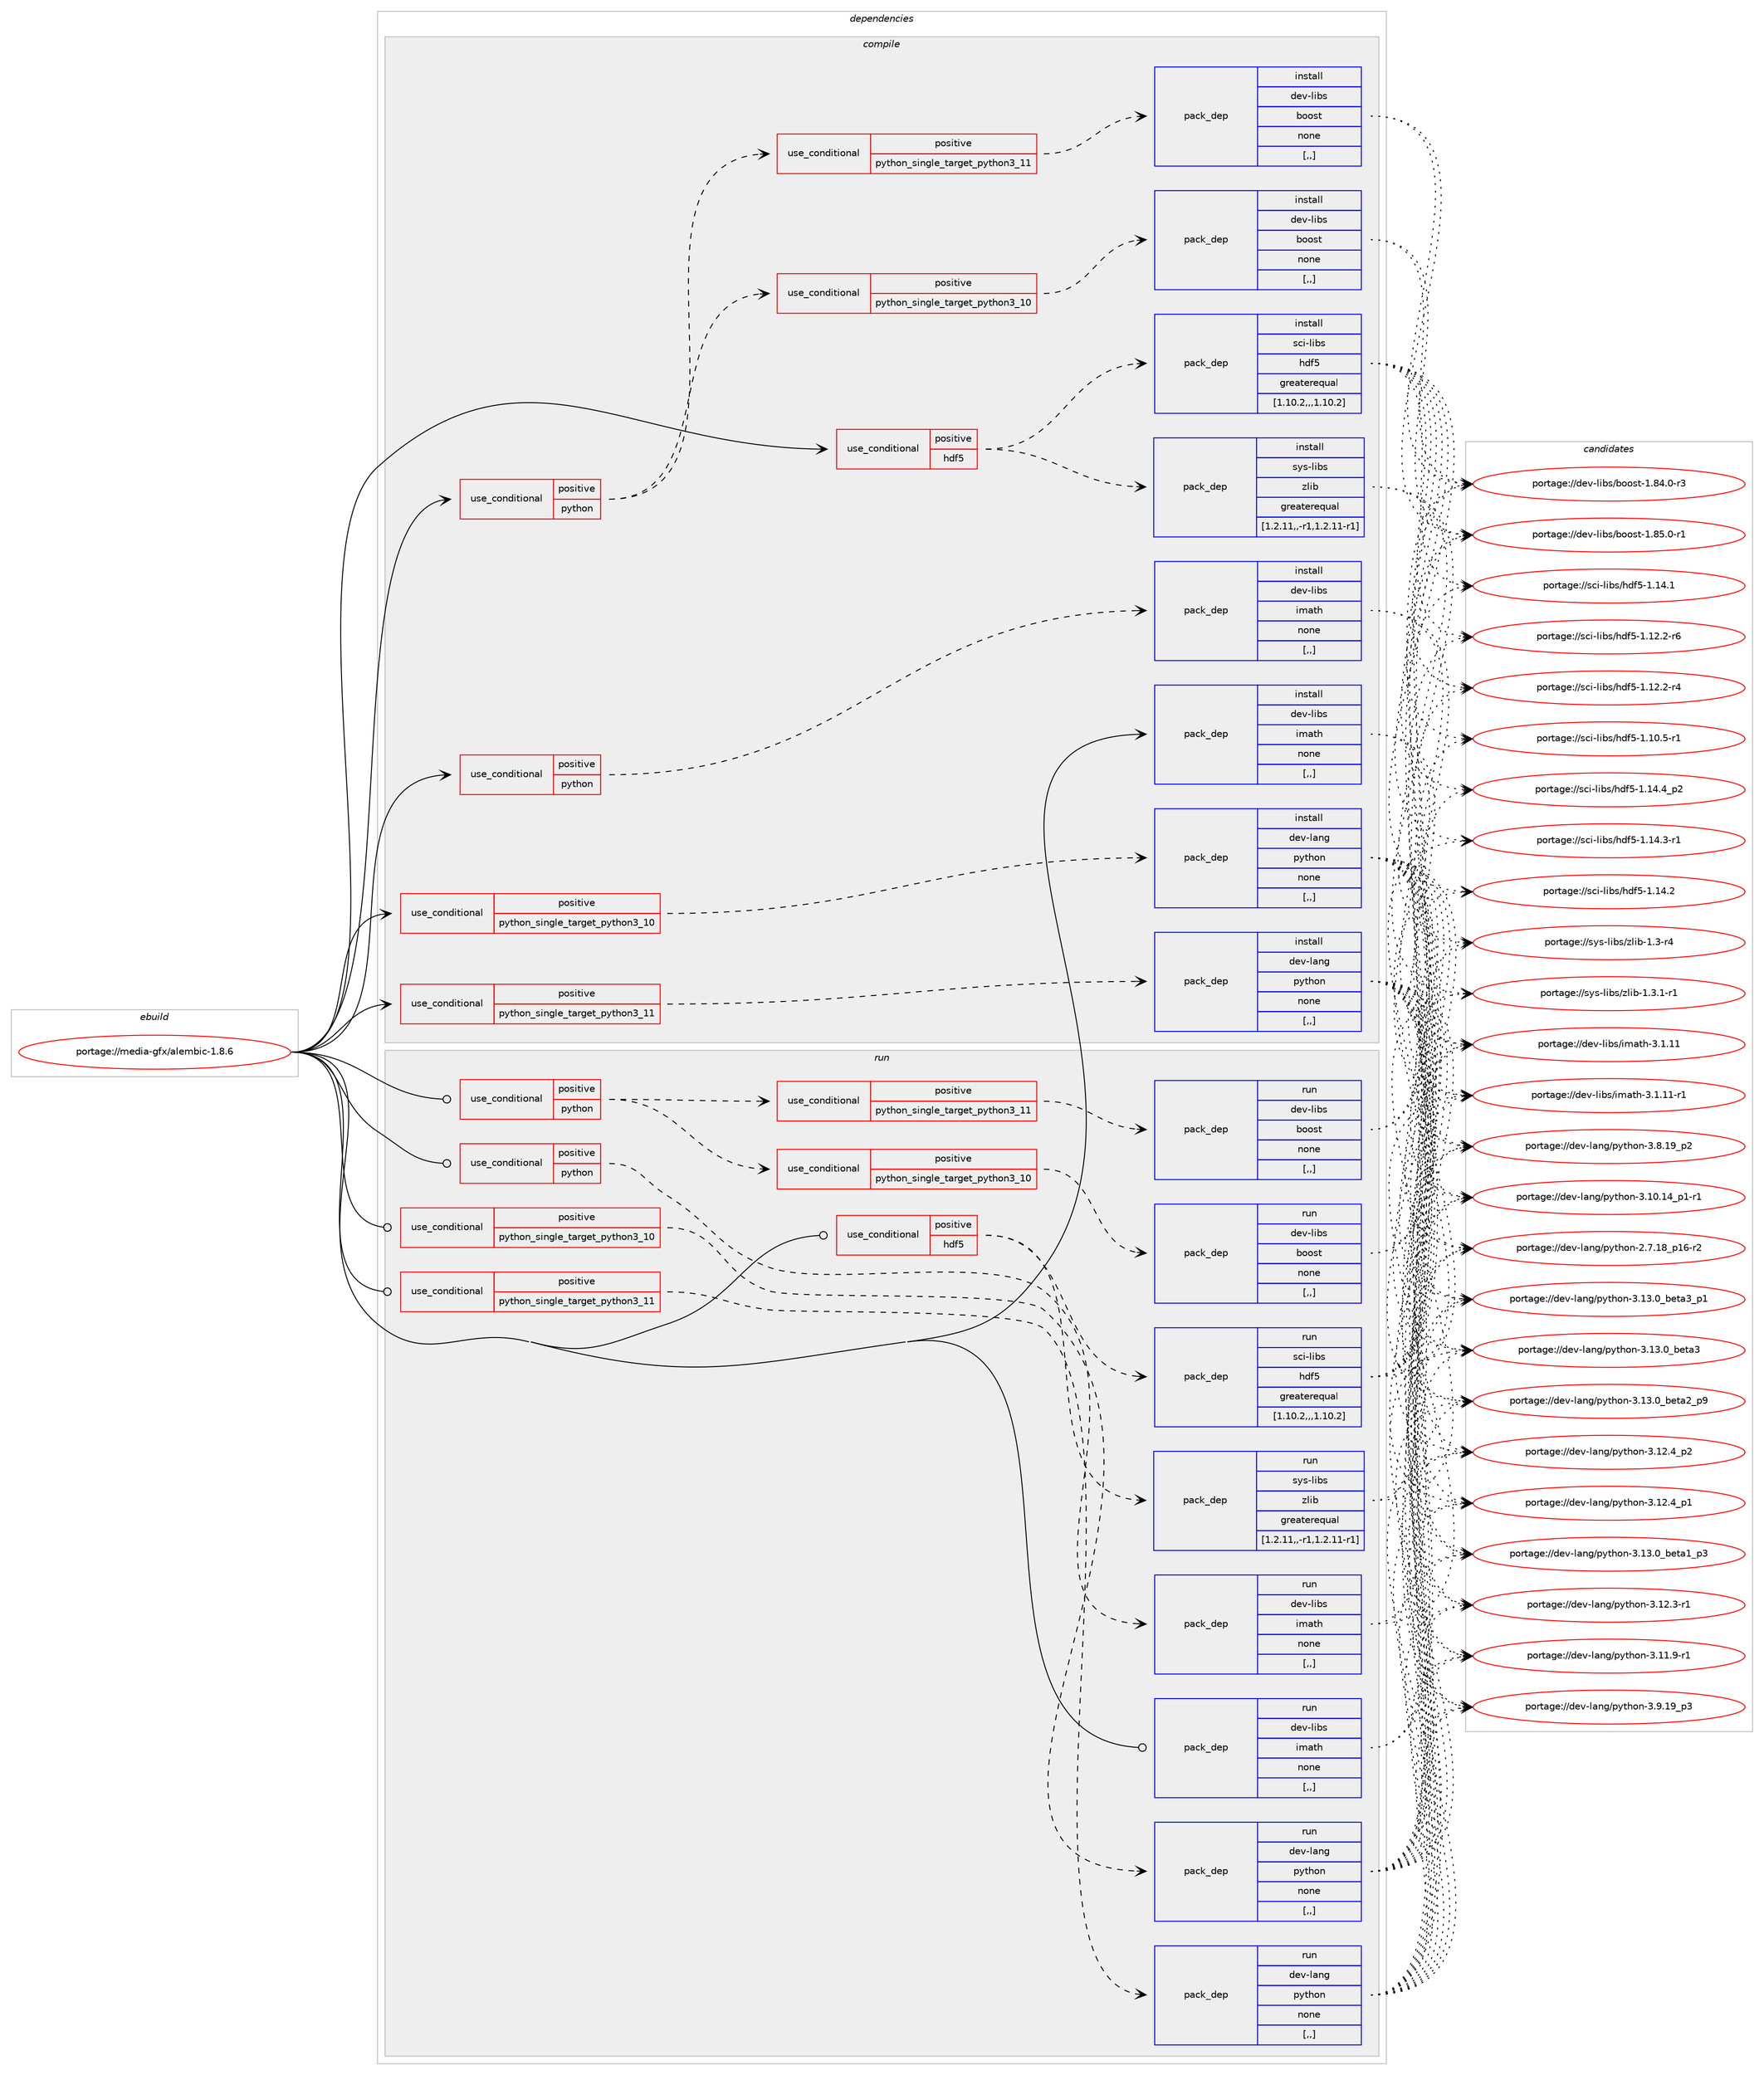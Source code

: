 digraph prolog {

# *************
# Graph options
# *************

newrank=true;
concentrate=true;
compound=true;
graph [rankdir=LR,fontname=Helvetica,fontsize=10,ranksep=1.5];#, ranksep=2.5, nodesep=0.2];
edge  [arrowhead=vee];
node  [fontname=Helvetica,fontsize=10];

# **********
# The ebuild
# **********

subgraph cluster_leftcol {
color=gray;
label=<<i>ebuild</i>>;
id [label="portage://media-gfx/alembic-1.8.6", color=red, width=4, href="../media-gfx/alembic-1.8.6.svg"];
}

# ****************
# The dependencies
# ****************

subgraph cluster_midcol {
color=gray;
label=<<i>dependencies</i>>;
subgraph cluster_compile {
fillcolor="#eeeeee";
style=filled;
label=<<i>compile</i>>;
subgraph cond71010 {
dependency282903 [label=<<TABLE BORDER="0" CELLBORDER="1" CELLSPACING="0" CELLPADDING="4"><TR><TD ROWSPAN="3" CELLPADDING="10">use_conditional</TD></TR><TR><TD>positive</TD></TR><TR><TD>hdf5</TD></TR></TABLE>>, shape=none, color=red];
subgraph pack209554 {
dependency282904 [label=<<TABLE BORDER="0" CELLBORDER="1" CELLSPACING="0" CELLPADDING="4" WIDTH="220"><TR><TD ROWSPAN="6" CELLPADDING="30">pack_dep</TD></TR><TR><TD WIDTH="110">install</TD></TR><TR><TD>sci-libs</TD></TR><TR><TD>hdf5</TD></TR><TR><TD>greaterequal</TD></TR><TR><TD>[1.10.2,,,1.10.2]</TD></TR></TABLE>>, shape=none, color=blue];
}
dependency282903:e -> dependency282904:w [weight=20,style="dashed",arrowhead="vee"];
subgraph pack209555 {
dependency282905 [label=<<TABLE BORDER="0" CELLBORDER="1" CELLSPACING="0" CELLPADDING="4" WIDTH="220"><TR><TD ROWSPAN="6" CELLPADDING="30">pack_dep</TD></TR><TR><TD WIDTH="110">install</TD></TR><TR><TD>sys-libs</TD></TR><TR><TD>zlib</TD></TR><TR><TD>greaterequal</TD></TR><TR><TD>[1.2.11,,-r1,1.2.11-r1]</TD></TR></TABLE>>, shape=none, color=blue];
}
dependency282903:e -> dependency282905:w [weight=20,style="dashed",arrowhead="vee"];
}
id:e -> dependency282903:w [weight=20,style="solid",arrowhead="vee"];
subgraph cond71011 {
dependency282906 [label=<<TABLE BORDER="0" CELLBORDER="1" CELLSPACING="0" CELLPADDING="4"><TR><TD ROWSPAN="3" CELLPADDING="10">use_conditional</TD></TR><TR><TD>positive</TD></TR><TR><TD>python</TD></TR></TABLE>>, shape=none, color=red];
subgraph cond71012 {
dependency282907 [label=<<TABLE BORDER="0" CELLBORDER="1" CELLSPACING="0" CELLPADDING="4"><TR><TD ROWSPAN="3" CELLPADDING="10">use_conditional</TD></TR><TR><TD>positive</TD></TR><TR><TD>python_single_target_python3_10</TD></TR></TABLE>>, shape=none, color=red];
subgraph pack209556 {
dependency282908 [label=<<TABLE BORDER="0" CELLBORDER="1" CELLSPACING="0" CELLPADDING="4" WIDTH="220"><TR><TD ROWSPAN="6" CELLPADDING="30">pack_dep</TD></TR><TR><TD WIDTH="110">install</TD></TR><TR><TD>dev-libs</TD></TR><TR><TD>boost</TD></TR><TR><TD>none</TD></TR><TR><TD>[,,]</TD></TR></TABLE>>, shape=none, color=blue];
}
dependency282907:e -> dependency282908:w [weight=20,style="dashed",arrowhead="vee"];
}
dependency282906:e -> dependency282907:w [weight=20,style="dashed",arrowhead="vee"];
subgraph cond71013 {
dependency282909 [label=<<TABLE BORDER="0" CELLBORDER="1" CELLSPACING="0" CELLPADDING="4"><TR><TD ROWSPAN="3" CELLPADDING="10">use_conditional</TD></TR><TR><TD>positive</TD></TR><TR><TD>python_single_target_python3_11</TD></TR></TABLE>>, shape=none, color=red];
subgraph pack209557 {
dependency282910 [label=<<TABLE BORDER="0" CELLBORDER="1" CELLSPACING="0" CELLPADDING="4" WIDTH="220"><TR><TD ROWSPAN="6" CELLPADDING="30">pack_dep</TD></TR><TR><TD WIDTH="110">install</TD></TR><TR><TD>dev-libs</TD></TR><TR><TD>boost</TD></TR><TR><TD>none</TD></TR><TR><TD>[,,]</TD></TR></TABLE>>, shape=none, color=blue];
}
dependency282909:e -> dependency282910:w [weight=20,style="dashed",arrowhead="vee"];
}
dependency282906:e -> dependency282909:w [weight=20,style="dashed",arrowhead="vee"];
}
id:e -> dependency282906:w [weight=20,style="solid",arrowhead="vee"];
subgraph cond71014 {
dependency282911 [label=<<TABLE BORDER="0" CELLBORDER="1" CELLSPACING="0" CELLPADDING="4"><TR><TD ROWSPAN="3" CELLPADDING="10">use_conditional</TD></TR><TR><TD>positive</TD></TR><TR><TD>python</TD></TR></TABLE>>, shape=none, color=red];
subgraph pack209558 {
dependency282912 [label=<<TABLE BORDER="0" CELLBORDER="1" CELLSPACING="0" CELLPADDING="4" WIDTH="220"><TR><TD ROWSPAN="6" CELLPADDING="30">pack_dep</TD></TR><TR><TD WIDTH="110">install</TD></TR><TR><TD>dev-libs</TD></TR><TR><TD>imath</TD></TR><TR><TD>none</TD></TR><TR><TD>[,,]</TD></TR></TABLE>>, shape=none, color=blue];
}
dependency282911:e -> dependency282912:w [weight=20,style="dashed",arrowhead="vee"];
}
id:e -> dependency282911:w [weight=20,style="solid",arrowhead="vee"];
subgraph cond71015 {
dependency282913 [label=<<TABLE BORDER="0" CELLBORDER="1" CELLSPACING="0" CELLPADDING="4"><TR><TD ROWSPAN="3" CELLPADDING="10">use_conditional</TD></TR><TR><TD>positive</TD></TR><TR><TD>python_single_target_python3_10</TD></TR></TABLE>>, shape=none, color=red];
subgraph pack209559 {
dependency282914 [label=<<TABLE BORDER="0" CELLBORDER="1" CELLSPACING="0" CELLPADDING="4" WIDTH="220"><TR><TD ROWSPAN="6" CELLPADDING="30">pack_dep</TD></TR><TR><TD WIDTH="110">install</TD></TR><TR><TD>dev-lang</TD></TR><TR><TD>python</TD></TR><TR><TD>none</TD></TR><TR><TD>[,,]</TD></TR></TABLE>>, shape=none, color=blue];
}
dependency282913:e -> dependency282914:w [weight=20,style="dashed",arrowhead="vee"];
}
id:e -> dependency282913:w [weight=20,style="solid",arrowhead="vee"];
subgraph cond71016 {
dependency282915 [label=<<TABLE BORDER="0" CELLBORDER="1" CELLSPACING="0" CELLPADDING="4"><TR><TD ROWSPAN="3" CELLPADDING="10">use_conditional</TD></TR><TR><TD>positive</TD></TR><TR><TD>python_single_target_python3_11</TD></TR></TABLE>>, shape=none, color=red];
subgraph pack209560 {
dependency282916 [label=<<TABLE BORDER="0" CELLBORDER="1" CELLSPACING="0" CELLPADDING="4" WIDTH="220"><TR><TD ROWSPAN="6" CELLPADDING="30">pack_dep</TD></TR><TR><TD WIDTH="110">install</TD></TR><TR><TD>dev-lang</TD></TR><TR><TD>python</TD></TR><TR><TD>none</TD></TR><TR><TD>[,,]</TD></TR></TABLE>>, shape=none, color=blue];
}
dependency282915:e -> dependency282916:w [weight=20,style="dashed",arrowhead="vee"];
}
id:e -> dependency282915:w [weight=20,style="solid",arrowhead="vee"];
subgraph pack209561 {
dependency282917 [label=<<TABLE BORDER="0" CELLBORDER="1" CELLSPACING="0" CELLPADDING="4" WIDTH="220"><TR><TD ROWSPAN="6" CELLPADDING="30">pack_dep</TD></TR><TR><TD WIDTH="110">install</TD></TR><TR><TD>dev-libs</TD></TR><TR><TD>imath</TD></TR><TR><TD>none</TD></TR><TR><TD>[,,]</TD></TR></TABLE>>, shape=none, color=blue];
}
id:e -> dependency282917:w [weight=20,style="solid",arrowhead="vee"];
}
subgraph cluster_compileandrun {
fillcolor="#eeeeee";
style=filled;
label=<<i>compile and run</i>>;
}
subgraph cluster_run {
fillcolor="#eeeeee";
style=filled;
label=<<i>run</i>>;
subgraph cond71017 {
dependency282918 [label=<<TABLE BORDER="0" CELLBORDER="1" CELLSPACING="0" CELLPADDING="4"><TR><TD ROWSPAN="3" CELLPADDING="10">use_conditional</TD></TR><TR><TD>positive</TD></TR><TR><TD>hdf5</TD></TR></TABLE>>, shape=none, color=red];
subgraph pack209562 {
dependency282919 [label=<<TABLE BORDER="0" CELLBORDER="1" CELLSPACING="0" CELLPADDING="4" WIDTH="220"><TR><TD ROWSPAN="6" CELLPADDING="30">pack_dep</TD></TR><TR><TD WIDTH="110">run</TD></TR><TR><TD>sci-libs</TD></TR><TR><TD>hdf5</TD></TR><TR><TD>greaterequal</TD></TR><TR><TD>[1.10.2,,,1.10.2]</TD></TR></TABLE>>, shape=none, color=blue];
}
dependency282918:e -> dependency282919:w [weight=20,style="dashed",arrowhead="vee"];
subgraph pack209563 {
dependency282920 [label=<<TABLE BORDER="0" CELLBORDER="1" CELLSPACING="0" CELLPADDING="4" WIDTH="220"><TR><TD ROWSPAN="6" CELLPADDING="30">pack_dep</TD></TR><TR><TD WIDTH="110">run</TD></TR><TR><TD>sys-libs</TD></TR><TR><TD>zlib</TD></TR><TR><TD>greaterequal</TD></TR><TR><TD>[1.2.11,,-r1,1.2.11-r1]</TD></TR></TABLE>>, shape=none, color=blue];
}
dependency282918:e -> dependency282920:w [weight=20,style="dashed",arrowhead="vee"];
}
id:e -> dependency282918:w [weight=20,style="solid",arrowhead="odot"];
subgraph cond71018 {
dependency282921 [label=<<TABLE BORDER="0" CELLBORDER="1" CELLSPACING="0" CELLPADDING="4"><TR><TD ROWSPAN="3" CELLPADDING="10">use_conditional</TD></TR><TR><TD>positive</TD></TR><TR><TD>python</TD></TR></TABLE>>, shape=none, color=red];
subgraph cond71019 {
dependency282922 [label=<<TABLE BORDER="0" CELLBORDER="1" CELLSPACING="0" CELLPADDING="4"><TR><TD ROWSPAN="3" CELLPADDING="10">use_conditional</TD></TR><TR><TD>positive</TD></TR><TR><TD>python_single_target_python3_10</TD></TR></TABLE>>, shape=none, color=red];
subgraph pack209564 {
dependency282923 [label=<<TABLE BORDER="0" CELLBORDER="1" CELLSPACING="0" CELLPADDING="4" WIDTH="220"><TR><TD ROWSPAN="6" CELLPADDING="30">pack_dep</TD></TR><TR><TD WIDTH="110">run</TD></TR><TR><TD>dev-libs</TD></TR><TR><TD>boost</TD></TR><TR><TD>none</TD></TR><TR><TD>[,,]</TD></TR></TABLE>>, shape=none, color=blue];
}
dependency282922:e -> dependency282923:w [weight=20,style="dashed",arrowhead="vee"];
}
dependency282921:e -> dependency282922:w [weight=20,style="dashed",arrowhead="vee"];
subgraph cond71020 {
dependency282924 [label=<<TABLE BORDER="0" CELLBORDER="1" CELLSPACING="0" CELLPADDING="4"><TR><TD ROWSPAN="3" CELLPADDING="10">use_conditional</TD></TR><TR><TD>positive</TD></TR><TR><TD>python_single_target_python3_11</TD></TR></TABLE>>, shape=none, color=red];
subgraph pack209565 {
dependency282925 [label=<<TABLE BORDER="0" CELLBORDER="1" CELLSPACING="0" CELLPADDING="4" WIDTH="220"><TR><TD ROWSPAN="6" CELLPADDING="30">pack_dep</TD></TR><TR><TD WIDTH="110">run</TD></TR><TR><TD>dev-libs</TD></TR><TR><TD>boost</TD></TR><TR><TD>none</TD></TR><TR><TD>[,,]</TD></TR></TABLE>>, shape=none, color=blue];
}
dependency282924:e -> dependency282925:w [weight=20,style="dashed",arrowhead="vee"];
}
dependency282921:e -> dependency282924:w [weight=20,style="dashed",arrowhead="vee"];
}
id:e -> dependency282921:w [weight=20,style="solid",arrowhead="odot"];
subgraph cond71021 {
dependency282926 [label=<<TABLE BORDER="0" CELLBORDER="1" CELLSPACING="0" CELLPADDING="4"><TR><TD ROWSPAN="3" CELLPADDING="10">use_conditional</TD></TR><TR><TD>positive</TD></TR><TR><TD>python</TD></TR></TABLE>>, shape=none, color=red];
subgraph pack209566 {
dependency282927 [label=<<TABLE BORDER="0" CELLBORDER="1" CELLSPACING="0" CELLPADDING="4" WIDTH="220"><TR><TD ROWSPAN="6" CELLPADDING="30">pack_dep</TD></TR><TR><TD WIDTH="110">run</TD></TR><TR><TD>dev-libs</TD></TR><TR><TD>imath</TD></TR><TR><TD>none</TD></TR><TR><TD>[,,]</TD></TR></TABLE>>, shape=none, color=blue];
}
dependency282926:e -> dependency282927:w [weight=20,style="dashed",arrowhead="vee"];
}
id:e -> dependency282926:w [weight=20,style="solid",arrowhead="odot"];
subgraph cond71022 {
dependency282928 [label=<<TABLE BORDER="0" CELLBORDER="1" CELLSPACING="0" CELLPADDING="4"><TR><TD ROWSPAN="3" CELLPADDING="10">use_conditional</TD></TR><TR><TD>positive</TD></TR><TR><TD>python_single_target_python3_10</TD></TR></TABLE>>, shape=none, color=red];
subgraph pack209567 {
dependency282929 [label=<<TABLE BORDER="0" CELLBORDER="1" CELLSPACING="0" CELLPADDING="4" WIDTH="220"><TR><TD ROWSPAN="6" CELLPADDING="30">pack_dep</TD></TR><TR><TD WIDTH="110">run</TD></TR><TR><TD>dev-lang</TD></TR><TR><TD>python</TD></TR><TR><TD>none</TD></TR><TR><TD>[,,]</TD></TR></TABLE>>, shape=none, color=blue];
}
dependency282928:e -> dependency282929:w [weight=20,style="dashed",arrowhead="vee"];
}
id:e -> dependency282928:w [weight=20,style="solid",arrowhead="odot"];
subgraph cond71023 {
dependency282930 [label=<<TABLE BORDER="0" CELLBORDER="1" CELLSPACING="0" CELLPADDING="4"><TR><TD ROWSPAN="3" CELLPADDING="10">use_conditional</TD></TR><TR><TD>positive</TD></TR><TR><TD>python_single_target_python3_11</TD></TR></TABLE>>, shape=none, color=red];
subgraph pack209568 {
dependency282931 [label=<<TABLE BORDER="0" CELLBORDER="1" CELLSPACING="0" CELLPADDING="4" WIDTH="220"><TR><TD ROWSPAN="6" CELLPADDING="30">pack_dep</TD></TR><TR><TD WIDTH="110">run</TD></TR><TR><TD>dev-lang</TD></TR><TR><TD>python</TD></TR><TR><TD>none</TD></TR><TR><TD>[,,]</TD></TR></TABLE>>, shape=none, color=blue];
}
dependency282930:e -> dependency282931:w [weight=20,style="dashed",arrowhead="vee"];
}
id:e -> dependency282930:w [weight=20,style="solid",arrowhead="odot"];
subgraph pack209569 {
dependency282932 [label=<<TABLE BORDER="0" CELLBORDER="1" CELLSPACING="0" CELLPADDING="4" WIDTH="220"><TR><TD ROWSPAN="6" CELLPADDING="30">pack_dep</TD></TR><TR><TD WIDTH="110">run</TD></TR><TR><TD>dev-libs</TD></TR><TR><TD>imath</TD></TR><TR><TD>none</TD></TR><TR><TD>[,,]</TD></TR></TABLE>>, shape=none, color=blue];
}
id:e -> dependency282932:w [weight=20,style="solid",arrowhead="odot"];
}
}

# **************
# The candidates
# **************

subgraph cluster_choices {
rank=same;
color=gray;
label=<<i>candidates</i>>;

subgraph choice209554 {
color=black;
nodesep=1;
choice1159910545108105981154710410010253454946495246529511250 [label="portage://sci-libs/hdf5-1.14.4_p2", color=red, width=4,href="../sci-libs/hdf5-1.14.4_p2.svg"];
choice1159910545108105981154710410010253454946495246514511449 [label="portage://sci-libs/hdf5-1.14.3-r1", color=red, width=4,href="../sci-libs/hdf5-1.14.3-r1.svg"];
choice115991054510810598115471041001025345494649524650 [label="portage://sci-libs/hdf5-1.14.2", color=red, width=4,href="../sci-libs/hdf5-1.14.2.svg"];
choice115991054510810598115471041001025345494649524649 [label="portage://sci-libs/hdf5-1.14.1", color=red, width=4,href="../sci-libs/hdf5-1.14.1.svg"];
choice1159910545108105981154710410010253454946495046504511454 [label="portage://sci-libs/hdf5-1.12.2-r6", color=red, width=4,href="../sci-libs/hdf5-1.12.2-r6.svg"];
choice1159910545108105981154710410010253454946495046504511452 [label="portage://sci-libs/hdf5-1.12.2-r4", color=red, width=4,href="../sci-libs/hdf5-1.12.2-r4.svg"];
choice1159910545108105981154710410010253454946494846534511449 [label="portage://sci-libs/hdf5-1.10.5-r1", color=red, width=4,href="../sci-libs/hdf5-1.10.5-r1.svg"];
dependency282904:e -> choice1159910545108105981154710410010253454946495246529511250:w [style=dotted,weight="100"];
dependency282904:e -> choice1159910545108105981154710410010253454946495246514511449:w [style=dotted,weight="100"];
dependency282904:e -> choice115991054510810598115471041001025345494649524650:w [style=dotted,weight="100"];
dependency282904:e -> choice115991054510810598115471041001025345494649524649:w [style=dotted,weight="100"];
dependency282904:e -> choice1159910545108105981154710410010253454946495046504511454:w [style=dotted,weight="100"];
dependency282904:e -> choice1159910545108105981154710410010253454946495046504511452:w [style=dotted,weight="100"];
dependency282904:e -> choice1159910545108105981154710410010253454946494846534511449:w [style=dotted,weight="100"];
}
subgraph choice209555 {
color=black;
nodesep=1;
choice115121115451081059811547122108105984549465146494511449 [label="portage://sys-libs/zlib-1.3.1-r1", color=red, width=4,href="../sys-libs/zlib-1.3.1-r1.svg"];
choice11512111545108105981154712210810598454946514511452 [label="portage://sys-libs/zlib-1.3-r4", color=red, width=4,href="../sys-libs/zlib-1.3-r4.svg"];
dependency282905:e -> choice115121115451081059811547122108105984549465146494511449:w [style=dotted,weight="100"];
dependency282905:e -> choice11512111545108105981154712210810598454946514511452:w [style=dotted,weight="100"];
}
subgraph choice209556 {
color=black;
nodesep=1;
choice10010111845108105981154798111111115116454946565346484511449 [label="portage://dev-libs/boost-1.85.0-r1", color=red, width=4,href="../dev-libs/boost-1.85.0-r1.svg"];
choice10010111845108105981154798111111115116454946565246484511451 [label="portage://dev-libs/boost-1.84.0-r3", color=red, width=4,href="../dev-libs/boost-1.84.0-r3.svg"];
dependency282908:e -> choice10010111845108105981154798111111115116454946565346484511449:w [style=dotted,weight="100"];
dependency282908:e -> choice10010111845108105981154798111111115116454946565246484511451:w [style=dotted,weight="100"];
}
subgraph choice209557 {
color=black;
nodesep=1;
choice10010111845108105981154798111111115116454946565346484511449 [label="portage://dev-libs/boost-1.85.0-r1", color=red, width=4,href="../dev-libs/boost-1.85.0-r1.svg"];
choice10010111845108105981154798111111115116454946565246484511451 [label="portage://dev-libs/boost-1.84.0-r3", color=red, width=4,href="../dev-libs/boost-1.84.0-r3.svg"];
dependency282910:e -> choice10010111845108105981154798111111115116454946565346484511449:w [style=dotted,weight="100"];
dependency282910:e -> choice10010111845108105981154798111111115116454946565246484511451:w [style=dotted,weight="100"];
}
subgraph choice209558 {
color=black;
nodesep=1;
choice10010111845108105981154710510997116104455146494649494511449 [label="portage://dev-libs/imath-3.1.11-r1", color=red, width=4,href="../dev-libs/imath-3.1.11-r1.svg"];
choice1001011184510810598115471051099711610445514649464949 [label="portage://dev-libs/imath-3.1.11", color=red, width=4,href="../dev-libs/imath-3.1.11.svg"];
dependency282912:e -> choice10010111845108105981154710510997116104455146494649494511449:w [style=dotted,weight="100"];
dependency282912:e -> choice1001011184510810598115471051099711610445514649464949:w [style=dotted,weight="100"];
}
subgraph choice209559 {
color=black;
nodesep=1;
choice10010111845108971101034711212111610411111045514649514648959810111697519511249 [label="portage://dev-lang/python-3.13.0_beta3_p1", color=red, width=4,href="../dev-lang/python-3.13.0_beta3_p1.svg"];
choice1001011184510897110103471121211161041111104551464951464895981011169751 [label="portage://dev-lang/python-3.13.0_beta3", color=red, width=4,href="../dev-lang/python-3.13.0_beta3.svg"];
choice10010111845108971101034711212111610411111045514649514648959810111697509511257 [label="portage://dev-lang/python-3.13.0_beta2_p9", color=red, width=4,href="../dev-lang/python-3.13.0_beta2_p9.svg"];
choice10010111845108971101034711212111610411111045514649514648959810111697499511251 [label="portage://dev-lang/python-3.13.0_beta1_p3", color=red, width=4,href="../dev-lang/python-3.13.0_beta1_p3.svg"];
choice100101118451089711010347112121116104111110455146495046529511250 [label="portage://dev-lang/python-3.12.4_p2", color=red, width=4,href="../dev-lang/python-3.12.4_p2.svg"];
choice100101118451089711010347112121116104111110455146495046529511249 [label="portage://dev-lang/python-3.12.4_p1", color=red, width=4,href="../dev-lang/python-3.12.4_p1.svg"];
choice100101118451089711010347112121116104111110455146495046514511449 [label="portage://dev-lang/python-3.12.3-r1", color=red, width=4,href="../dev-lang/python-3.12.3-r1.svg"];
choice100101118451089711010347112121116104111110455146494946574511449 [label="portage://dev-lang/python-3.11.9-r1", color=red, width=4,href="../dev-lang/python-3.11.9-r1.svg"];
choice100101118451089711010347112121116104111110455146494846495295112494511449 [label="portage://dev-lang/python-3.10.14_p1-r1", color=red, width=4,href="../dev-lang/python-3.10.14_p1-r1.svg"];
choice100101118451089711010347112121116104111110455146574649579511251 [label="portage://dev-lang/python-3.9.19_p3", color=red, width=4,href="../dev-lang/python-3.9.19_p3.svg"];
choice100101118451089711010347112121116104111110455146564649579511250 [label="portage://dev-lang/python-3.8.19_p2", color=red, width=4,href="../dev-lang/python-3.8.19_p2.svg"];
choice100101118451089711010347112121116104111110455046554649569511249544511450 [label="portage://dev-lang/python-2.7.18_p16-r2", color=red, width=4,href="../dev-lang/python-2.7.18_p16-r2.svg"];
dependency282914:e -> choice10010111845108971101034711212111610411111045514649514648959810111697519511249:w [style=dotted,weight="100"];
dependency282914:e -> choice1001011184510897110103471121211161041111104551464951464895981011169751:w [style=dotted,weight="100"];
dependency282914:e -> choice10010111845108971101034711212111610411111045514649514648959810111697509511257:w [style=dotted,weight="100"];
dependency282914:e -> choice10010111845108971101034711212111610411111045514649514648959810111697499511251:w [style=dotted,weight="100"];
dependency282914:e -> choice100101118451089711010347112121116104111110455146495046529511250:w [style=dotted,weight="100"];
dependency282914:e -> choice100101118451089711010347112121116104111110455146495046529511249:w [style=dotted,weight="100"];
dependency282914:e -> choice100101118451089711010347112121116104111110455146495046514511449:w [style=dotted,weight="100"];
dependency282914:e -> choice100101118451089711010347112121116104111110455146494946574511449:w [style=dotted,weight="100"];
dependency282914:e -> choice100101118451089711010347112121116104111110455146494846495295112494511449:w [style=dotted,weight="100"];
dependency282914:e -> choice100101118451089711010347112121116104111110455146574649579511251:w [style=dotted,weight="100"];
dependency282914:e -> choice100101118451089711010347112121116104111110455146564649579511250:w [style=dotted,weight="100"];
dependency282914:e -> choice100101118451089711010347112121116104111110455046554649569511249544511450:w [style=dotted,weight="100"];
}
subgraph choice209560 {
color=black;
nodesep=1;
choice10010111845108971101034711212111610411111045514649514648959810111697519511249 [label="portage://dev-lang/python-3.13.0_beta3_p1", color=red, width=4,href="../dev-lang/python-3.13.0_beta3_p1.svg"];
choice1001011184510897110103471121211161041111104551464951464895981011169751 [label="portage://dev-lang/python-3.13.0_beta3", color=red, width=4,href="../dev-lang/python-3.13.0_beta3.svg"];
choice10010111845108971101034711212111610411111045514649514648959810111697509511257 [label="portage://dev-lang/python-3.13.0_beta2_p9", color=red, width=4,href="../dev-lang/python-3.13.0_beta2_p9.svg"];
choice10010111845108971101034711212111610411111045514649514648959810111697499511251 [label="portage://dev-lang/python-3.13.0_beta1_p3", color=red, width=4,href="../dev-lang/python-3.13.0_beta1_p3.svg"];
choice100101118451089711010347112121116104111110455146495046529511250 [label="portage://dev-lang/python-3.12.4_p2", color=red, width=4,href="../dev-lang/python-3.12.4_p2.svg"];
choice100101118451089711010347112121116104111110455146495046529511249 [label="portage://dev-lang/python-3.12.4_p1", color=red, width=4,href="../dev-lang/python-3.12.4_p1.svg"];
choice100101118451089711010347112121116104111110455146495046514511449 [label="portage://dev-lang/python-3.12.3-r1", color=red, width=4,href="../dev-lang/python-3.12.3-r1.svg"];
choice100101118451089711010347112121116104111110455146494946574511449 [label="portage://dev-lang/python-3.11.9-r1", color=red, width=4,href="../dev-lang/python-3.11.9-r1.svg"];
choice100101118451089711010347112121116104111110455146494846495295112494511449 [label="portage://dev-lang/python-3.10.14_p1-r1", color=red, width=4,href="../dev-lang/python-3.10.14_p1-r1.svg"];
choice100101118451089711010347112121116104111110455146574649579511251 [label="portage://dev-lang/python-3.9.19_p3", color=red, width=4,href="../dev-lang/python-3.9.19_p3.svg"];
choice100101118451089711010347112121116104111110455146564649579511250 [label="portage://dev-lang/python-3.8.19_p2", color=red, width=4,href="../dev-lang/python-3.8.19_p2.svg"];
choice100101118451089711010347112121116104111110455046554649569511249544511450 [label="portage://dev-lang/python-2.7.18_p16-r2", color=red, width=4,href="../dev-lang/python-2.7.18_p16-r2.svg"];
dependency282916:e -> choice10010111845108971101034711212111610411111045514649514648959810111697519511249:w [style=dotted,weight="100"];
dependency282916:e -> choice1001011184510897110103471121211161041111104551464951464895981011169751:w [style=dotted,weight="100"];
dependency282916:e -> choice10010111845108971101034711212111610411111045514649514648959810111697509511257:w [style=dotted,weight="100"];
dependency282916:e -> choice10010111845108971101034711212111610411111045514649514648959810111697499511251:w [style=dotted,weight="100"];
dependency282916:e -> choice100101118451089711010347112121116104111110455146495046529511250:w [style=dotted,weight="100"];
dependency282916:e -> choice100101118451089711010347112121116104111110455146495046529511249:w [style=dotted,weight="100"];
dependency282916:e -> choice100101118451089711010347112121116104111110455146495046514511449:w [style=dotted,weight="100"];
dependency282916:e -> choice100101118451089711010347112121116104111110455146494946574511449:w [style=dotted,weight="100"];
dependency282916:e -> choice100101118451089711010347112121116104111110455146494846495295112494511449:w [style=dotted,weight="100"];
dependency282916:e -> choice100101118451089711010347112121116104111110455146574649579511251:w [style=dotted,weight="100"];
dependency282916:e -> choice100101118451089711010347112121116104111110455146564649579511250:w [style=dotted,weight="100"];
dependency282916:e -> choice100101118451089711010347112121116104111110455046554649569511249544511450:w [style=dotted,weight="100"];
}
subgraph choice209561 {
color=black;
nodesep=1;
choice10010111845108105981154710510997116104455146494649494511449 [label="portage://dev-libs/imath-3.1.11-r1", color=red, width=4,href="../dev-libs/imath-3.1.11-r1.svg"];
choice1001011184510810598115471051099711610445514649464949 [label="portage://dev-libs/imath-3.1.11", color=red, width=4,href="../dev-libs/imath-3.1.11.svg"];
dependency282917:e -> choice10010111845108105981154710510997116104455146494649494511449:w [style=dotted,weight="100"];
dependency282917:e -> choice1001011184510810598115471051099711610445514649464949:w [style=dotted,weight="100"];
}
subgraph choice209562 {
color=black;
nodesep=1;
choice1159910545108105981154710410010253454946495246529511250 [label="portage://sci-libs/hdf5-1.14.4_p2", color=red, width=4,href="../sci-libs/hdf5-1.14.4_p2.svg"];
choice1159910545108105981154710410010253454946495246514511449 [label="portage://sci-libs/hdf5-1.14.3-r1", color=red, width=4,href="../sci-libs/hdf5-1.14.3-r1.svg"];
choice115991054510810598115471041001025345494649524650 [label="portage://sci-libs/hdf5-1.14.2", color=red, width=4,href="../sci-libs/hdf5-1.14.2.svg"];
choice115991054510810598115471041001025345494649524649 [label="portage://sci-libs/hdf5-1.14.1", color=red, width=4,href="../sci-libs/hdf5-1.14.1.svg"];
choice1159910545108105981154710410010253454946495046504511454 [label="portage://sci-libs/hdf5-1.12.2-r6", color=red, width=4,href="../sci-libs/hdf5-1.12.2-r6.svg"];
choice1159910545108105981154710410010253454946495046504511452 [label="portage://sci-libs/hdf5-1.12.2-r4", color=red, width=4,href="../sci-libs/hdf5-1.12.2-r4.svg"];
choice1159910545108105981154710410010253454946494846534511449 [label="portage://sci-libs/hdf5-1.10.5-r1", color=red, width=4,href="../sci-libs/hdf5-1.10.5-r1.svg"];
dependency282919:e -> choice1159910545108105981154710410010253454946495246529511250:w [style=dotted,weight="100"];
dependency282919:e -> choice1159910545108105981154710410010253454946495246514511449:w [style=dotted,weight="100"];
dependency282919:e -> choice115991054510810598115471041001025345494649524650:w [style=dotted,weight="100"];
dependency282919:e -> choice115991054510810598115471041001025345494649524649:w [style=dotted,weight="100"];
dependency282919:e -> choice1159910545108105981154710410010253454946495046504511454:w [style=dotted,weight="100"];
dependency282919:e -> choice1159910545108105981154710410010253454946495046504511452:w [style=dotted,weight="100"];
dependency282919:e -> choice1159910545108105981154710410010253454946494846534511449:w [style=dotted,weight="100"];
}
subgraph choice209563 {
color=black;
nodesep=1;
choice115121115451081059811547122108105984549465146494511449 [label="portage://sys-libs/zlib-1.3.1-r1", color=red, width=4,href="../sys-libs/zlib-1.3.1-r1.svg"];
choice11512111545108105981154712210810598454946514511452 [label="portage://sys-libs/zlib-1.3-r4", color=red, width=4,href="../sys-libs/zlib-1.3-r4.svg"];
dependency282920:e -> choice115121115451081059811547122108105984549465146494511449:w [style=dotted,weight="100"];
dependency282920:e -> choice11512111545108105981154712210810598454946514511452:w [style=dotted,weight="100"];
}
subgraph choice209564 {
color=black;
nodesep=1;
choice10010111845108105981154798111111115116454946565346484511449 [label="portage://dev-libs/boost-1.85.0-r1", color=red, width=4,href="../dev-libs/boost-1.85.0-r1.svg"];
choice10010111845108105981154798111111115116454946565246484511451 [label="portage://dev-libs/boost-1.84.0-r3", color=red, width=4,href="../dev-libs/boost-1.84.0-r3.svg"];
dependency282923:e -> choice10010111845108105981154798111111115116454946565346484511449:w [style=dotted,weight="100"];
dependency282923:e -> choice10010111845108105981154798111111115116454946565246484511451:w [style=dotted,weight="100"];
}
subgraph choice209565 {
color=black;
nodesep=1;
choice10010111845108105981154798111111115116454946565346484511449 [label="portage://dev-libs/boost-1.85.0-r1", color=red, width=4,href="../dev-libs/boost-1.85.0-r1.svg"];
choice10010111845108105981154798111111115116454946565246484511451 [label="portage://dev-libs/boost-1.84.0-r3", color=red, width=4,href="../dev-libs/boost-1.84.0-r3.svg"];
dependency282925:e -> choice10010111845108105981154798111111115116454946565346484511449:w [style=dotted,weight="100"];
dependency282925:e -> choice10010111845108105981154798111111115116454946565246484511451:w [style=dotted,weight="100"];
}
subgraph choice209566 {
color=black;
nodesep=1;
choice10010111845108105981154710510997116104455146494649494511449 [label="portage://dev-libs/imath-3.1.11-r1", color=red, width=4,href="../dev-libs/imath-3.1.11-r1.svg"];
choice1001011184510810598115471051099711610445514649464949 [label="portage://dev-libs/imath-3.1.11", color=red, width=4,href="../dev-libs/imath-3.1.11.svg"];
dependency282927:e -> choice10010111845108105981154710510997116104455146494649494511449:w [style=dotted,weight="100"];
dependency282927:e -> choice1001011184510810598115471051099711610445514649464949:w [style=dotted,weight="100"];
}
subgraph choice209567 {
color=black;
nodesep=1;
choice10010111845108971101034711212111610411111045514649514648959810111697519511249 [label="portage://dev-lang/python-3.13.0_beta3_p1", color=red, width=4,href="../dev-lang/python-3.13.0_beta3_p1.svg"];
choice1001011184510897110103471121211161041111104551464951464895981011169751 [label="portage://dev-lang/python-3.13.0_beta3", color=red, width=4,href="../dev-lang/python-3.13.0_beta3.svg"];
choice10010111845108971101034711212111610411111045514649514648959810111697509511257 [label="portage://dev-lang/python-3.13.0_beta2_p9", color=red, width=4,href="../dev-lang/python-3.13.0_beta2_p9.svg"];
choice10010111845108971101034711212111610411111045514649514648959810111697499511251 [label="portage://dev-lang/python-3.13.0_beta1_p3", color=red, width=4,href="../dev-lang/python-3.13.0_beta1_p3.svg"];
choice100101118451089711010347112121116104111110455146495046529511250 [label="portage://dev-lang/python-3.12.4_p2", color=red, width=4,href="../dev-lang/python-3.12.4_p2.svg"];
choice100101118451089711010347112121116104111110455146495046529511249 [label="portage://dev-lang/python-3.12.4_p1", color=red, width=4,href="../dev-lang/python-3.12.4_p1.svg"];
choice100101118451089711010347112121116104111110455146495046514511449 [label="portage://dev-lang/python-3.12.3-r1", color=red, width=4,href="../dev-lang/python-3.12.3-r1.svg"];
choice100101118451089711010347112121116104111110455146494946574511449 [label="portage://dev-lang/python-3.11.9-r1", color=red, width=4,href="../dev-lang/python-3.11.9-r1.svg"];
choice100101118451089711010347112121116104111110455146494846495295112494511449 [label="portage://dev-lang/python-3.10.14_p1-r1", color=red, width=4,href="../dev-lang/python-3.10.14_p1-r1.svg"];
choice100101118451089711010347112121116104111110455146574649579511251 [label="portage://dev-lang/python-3.9.19_p3", color=red, width=4,href="../dev-lang/python-3.9.19_p3.svg"];
choice100101118451089711010347112121116104111110455146564649579511250 [label="portage://dev-lang/python-3.8.19_p2", color=red, width=4,href="../dev-lang/python-3.8.19_p2.svg"];
choice100101118451089711010347112121116104111110455046554649569511249544511450 [label="portage://dev-lang/python-2.7.18_p16-r2", color=red, width=4,href="../dev-lang/python-2.7.18_p16-r2.svg"];
dependency282929:e -> choice10010111845108971101034711212111610411111045514649514648959810111697519511249:w [style=dotted,weight="100"];
dependency282929:e -> choice1001011184510897110103471121211161041111104551464951464895981011169751:w [style=dotted,weight="100"];
dependency282929:e -> choice10010111845108971101034711212111610411111045514649514648959810111697509511257:w [style=dotted,weight="100"];
dependency282929:e -> choice10010111845108971101034711212111610411111045514649514648959810111697499511251:w [style=dotted,weight="100"];
dependency282929:e -> choice100101118451089711010347112121116104111110455146495046529511250:w [style=dotted,weight="100"];
dependency282929:e -> choice100101118451089711010347112121116104111110455146495046529511249:w [style=dotted,weight="100"];
dependency282929:e -> choice100101118451089711010347112121116104111110455146495046514511449:w [style=dotted,weight="100"];
dependency282929:e -> choice100101118451089711010347112121116104111110455146494946574511449:w [style=dotted,weight="100"];
dependency282929:e -> choice100101118451089711010347112121116104111110455146494846495295112494511449:w [style=dotted,weight="100"];
dependency282929:e -> choice100101118451089711010347112121116104111110455146574649579511251:w [style=dotted,weight="100"];
dependency282929:e -> choice100101118451089711010347112121116104111110455146564649579511250:w [style=dotted,weight="100"];
dependency282929:e -> choice100101118451089711010347112121116104111110455046554649569511249544511450:w [style=dotted,weight="100"];
}
subgraph choice209568 {
color=black;
nodesep=1;
choice10010111845108971101034711212111610411111045514649514648959810111697519511249 [label="portage://dev-lang/python-3.13.0_beta3_p1", color=red, width=4,href="../dev-lang/python-3.13.0_beta3_p1.svg"];
choice1001011184510897110103471121211161041111104551464951464895981011169751 [label="portage://dev-lang/python-3.13.0_beta3", color=red, width=4,href="../dev-lang/python-3.13.0_beta3.svg"];
choice10010111845108971101034711212111610411111045514649514648959810111697509511257 [label="portage://dev-lang/python-3.13.0_beta2_p9", color=red, width=4,href="../dev-lang/python-3.13.0_beta2_p9.svg"];
choice10010111845108971101034711212111610411111045514649514648959810111697499511251 [label="portage://dev-lang/python-3.13.0_beta1_p3", color=red, width=4,href="../dev-lang/python-3.13.0_beta1_p3.svg"];
choice100101118451089711010347112121116104111110455146495046529511250 [label="portage://dev-lang/python-3.12.4_p2", color=red, width=4,href="../dev-lang/python-3.12.4_p2.svg"];
choice100101118451089711010347112121116104111110455146495046529511249 [label="portage://dev-lang/python-3.12.4_p1", color=red, width=4,href="../dev-lang/python-3.12.4_p1.svg"];
choice100101118451089711010347112121116104111110455146495046514511449 [label="portage://dev-lang/python-3.12.3-r1", color=red, width=4,href="../dev-lang/python-3.12.3-r1.svg"];
choice100101118451089711010347112121116104111110455146494946574511449 [label="portage://dev-lang/python-3.11.9-r1", color=red, width=4,href="../dev-lang/python-3.11.9-r1.svg"];
choice100101118451089711010347112121116104111110455146494846495295112494511449 [label="portage://dev-lang/python-3.10.14_p1-r1", color=red, width=4,href="../dev-lang/python-3.10.14_p1-r1.svg"];
choice100101118451089711010347112121116104111110455146574649579511251 [label="portage://dev-lang/python-3.9.19_p3", color=red, width=4,href="../dev-lang/python-3.9.19_p3.svg"];
choice100101118451089711010347112121116104111110455146564649579511250 [label="portage://dev-lang/python-3.8.19_p2", color=red, width=4,href="../dev-lang/python-3.8.19_p2.svg"];
choice100101118451089711010347112121116104111110455046554649569511249544511450 [label="portage://dev-lang/python-2.7.18_p16-r2", color=red, width=4,href="../dev-lang/python-2.7.18_p16-r2.svg"];
dependency282931:e -> choice10010111845108971101034711212111610411111045514649514648959810111697519511249:w [style=dotted,weight="100"];
dependency282931:e -> choice1001011184510897110103471121211161041111104551464951464895981011169751:w [style=dotted,weight="100"];
dependency282931:e -> choice10010111845108971101034711212111610411111045514649514648959810111697509511257:w [style=dotted,weight="100"];
dependency282931:e -> choice10010111845108971101034711212111610411111045514649514648959810111697499511251:w [style=dotted,weight="100"];
dependency282931:e -> choice100101118451089711010347112121116104111110455146495046529511250:w [style=dotted,weight="100"];
dependency282931:e -> choice100101118451089711010347112121116104111110455146495046529511249:w [style=dotted,weight="100"];
dependency282931:e -> choice100101118451089711010347112121116104111110455146495046514511449:w [style=dotted,weight="100"];
dependency282931:e -> choice100101118451089711010347112121116104111110455146494946574511449:w [style=dotted,weight="100"];
dependency282931:e -> choice100101118451089711010347112121116104111110455146494846495295112494511449:w [style=dotted,weight="100"];
dependency282931:e -> choice100101118451089711010347112121116104111110455146574649579511251:w [style=dotted,weight="100"];
dependency282931:e -> choice100101118451089711010347112121116104111110455146564649579511250:w [style=dotted,weight="100"];
dependency282931:e -> choice100101118451089711010347112121116104111110455046554649569511249544511450:w [style=dotted,weight="100"];
}
subgraph choice209569 {
color=black;
nodesep=1;
choice10010111845108105981154710510997116104455146494649494511449 [label="portage://dev-libs/imath-3.1.11-r1", color=red, width=4,href="../dev-libs/imath-3.1.11-r1.svg"];
choice1001011184510810598115471051099711610445514649464949 [label="portage://dev-libs/imath-3.1.11", color=red, width=4,href="../dev-libs/imath-3.1.11.svg"];
dependency282932:e -> choice10010111845108105981154710510997116104455146494649494511449:w [style=dotted,weight="100"];
dependency282932:e -> choice1001011184510810598115471051099711610445514649464949:w [style=dotted,weight="100"];
}
}

}
